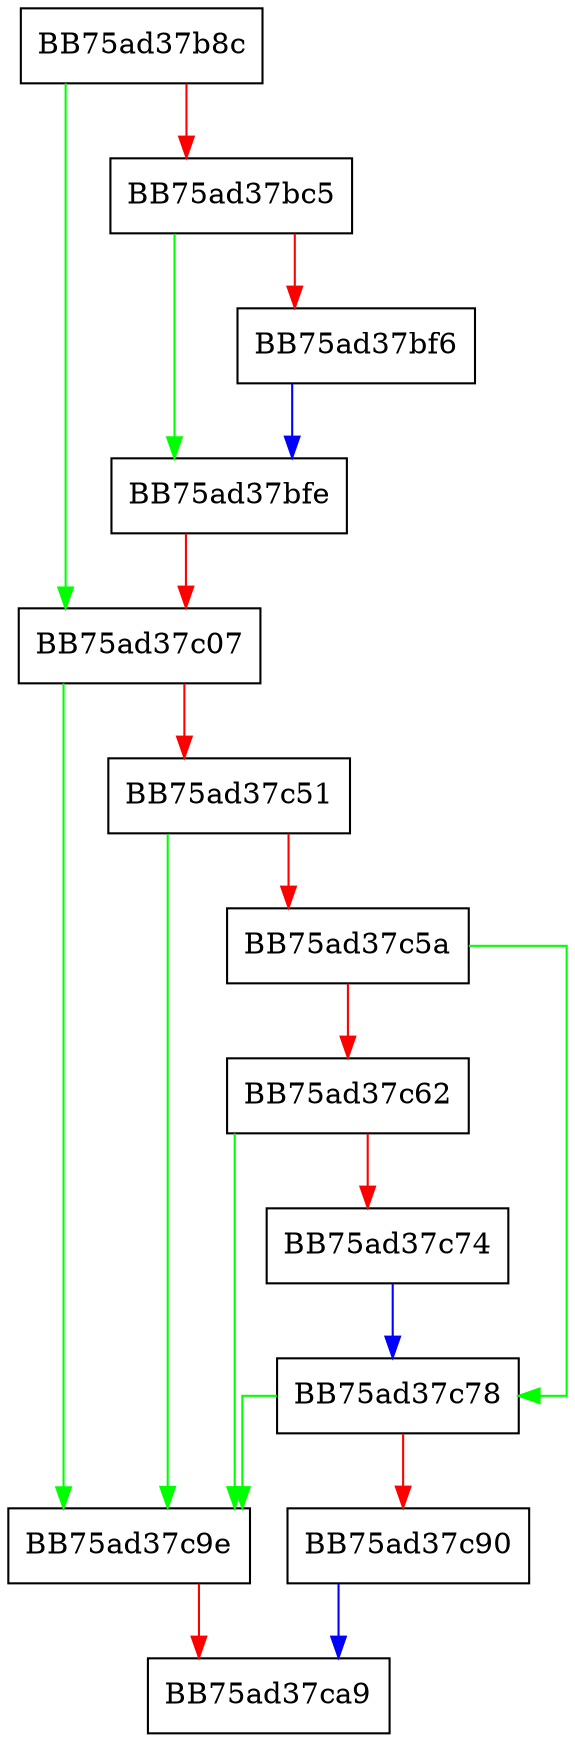 digraph DumpScanRequest {
  node [shape="box"];
  graph [splines=ortho];
  BB75ad37b8c -> BB75ad37c07 [color="green"];
  BB75ad37b8c -> BB75ad37bc5 [color="red"];
  BB75ad37bc5 -> BB75ad37bfe [color="green"];
  BB75ad37bc5 -> BB75ad37bf6 [color="red"];
  BB75ad37bf6 -> BB75ad37bfe [color="blue"];
  BB75ad37bfe -> BB75ad37c07 [color="red"];
  BB75ad37c07 -> BB75ad37c9e [color="green"];
  BB75ad37c07 -> BB75ad37c51 [color="red"];
  BB75ad37c51 -> BB75ad37c9e [color="green"];
  BB75ad37c51 -> BB75ad37c5a [color="red"];
  BB75ad37c5a -> BB75ad37c78 [color="green"];
  BB75ad37c5a -> BB75ad37c62 [color="red"];
  BB75ad37c62 -> BB75ad37c9e [color="green"];
  BB75ad37c62 -> BB75ad37c74 [color="red"];
  BB75ad37c74 -> BB75ad37c78 [color="blue"];
  BB75ad37c78 -> BB75ad37c9e [color="green"];
  BB75ad37c78 -> BB75ad37c90 [color="red"];
  BB75ad37c90 -> BB75ad37ca9 [color="blue"];
  BB75ad37c9e -> BB75ad37ca9 [color="red"];
}